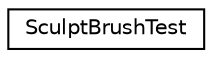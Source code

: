 digraph G
{
  edge [fontname="Helvetica",fontsize="10",labelfontname="Helvetica",labelfontsize="10"];
  node [fontname="Helvetica",fontsize="10",shape=record];
  rankdir=LR;
  Node1 [label="SculptBrushTest",height=0.2,width=0.4,color="black", fillcolor="white", style="filled",URL="$d8/dd4/structSculptBrushTest.html"];
}
